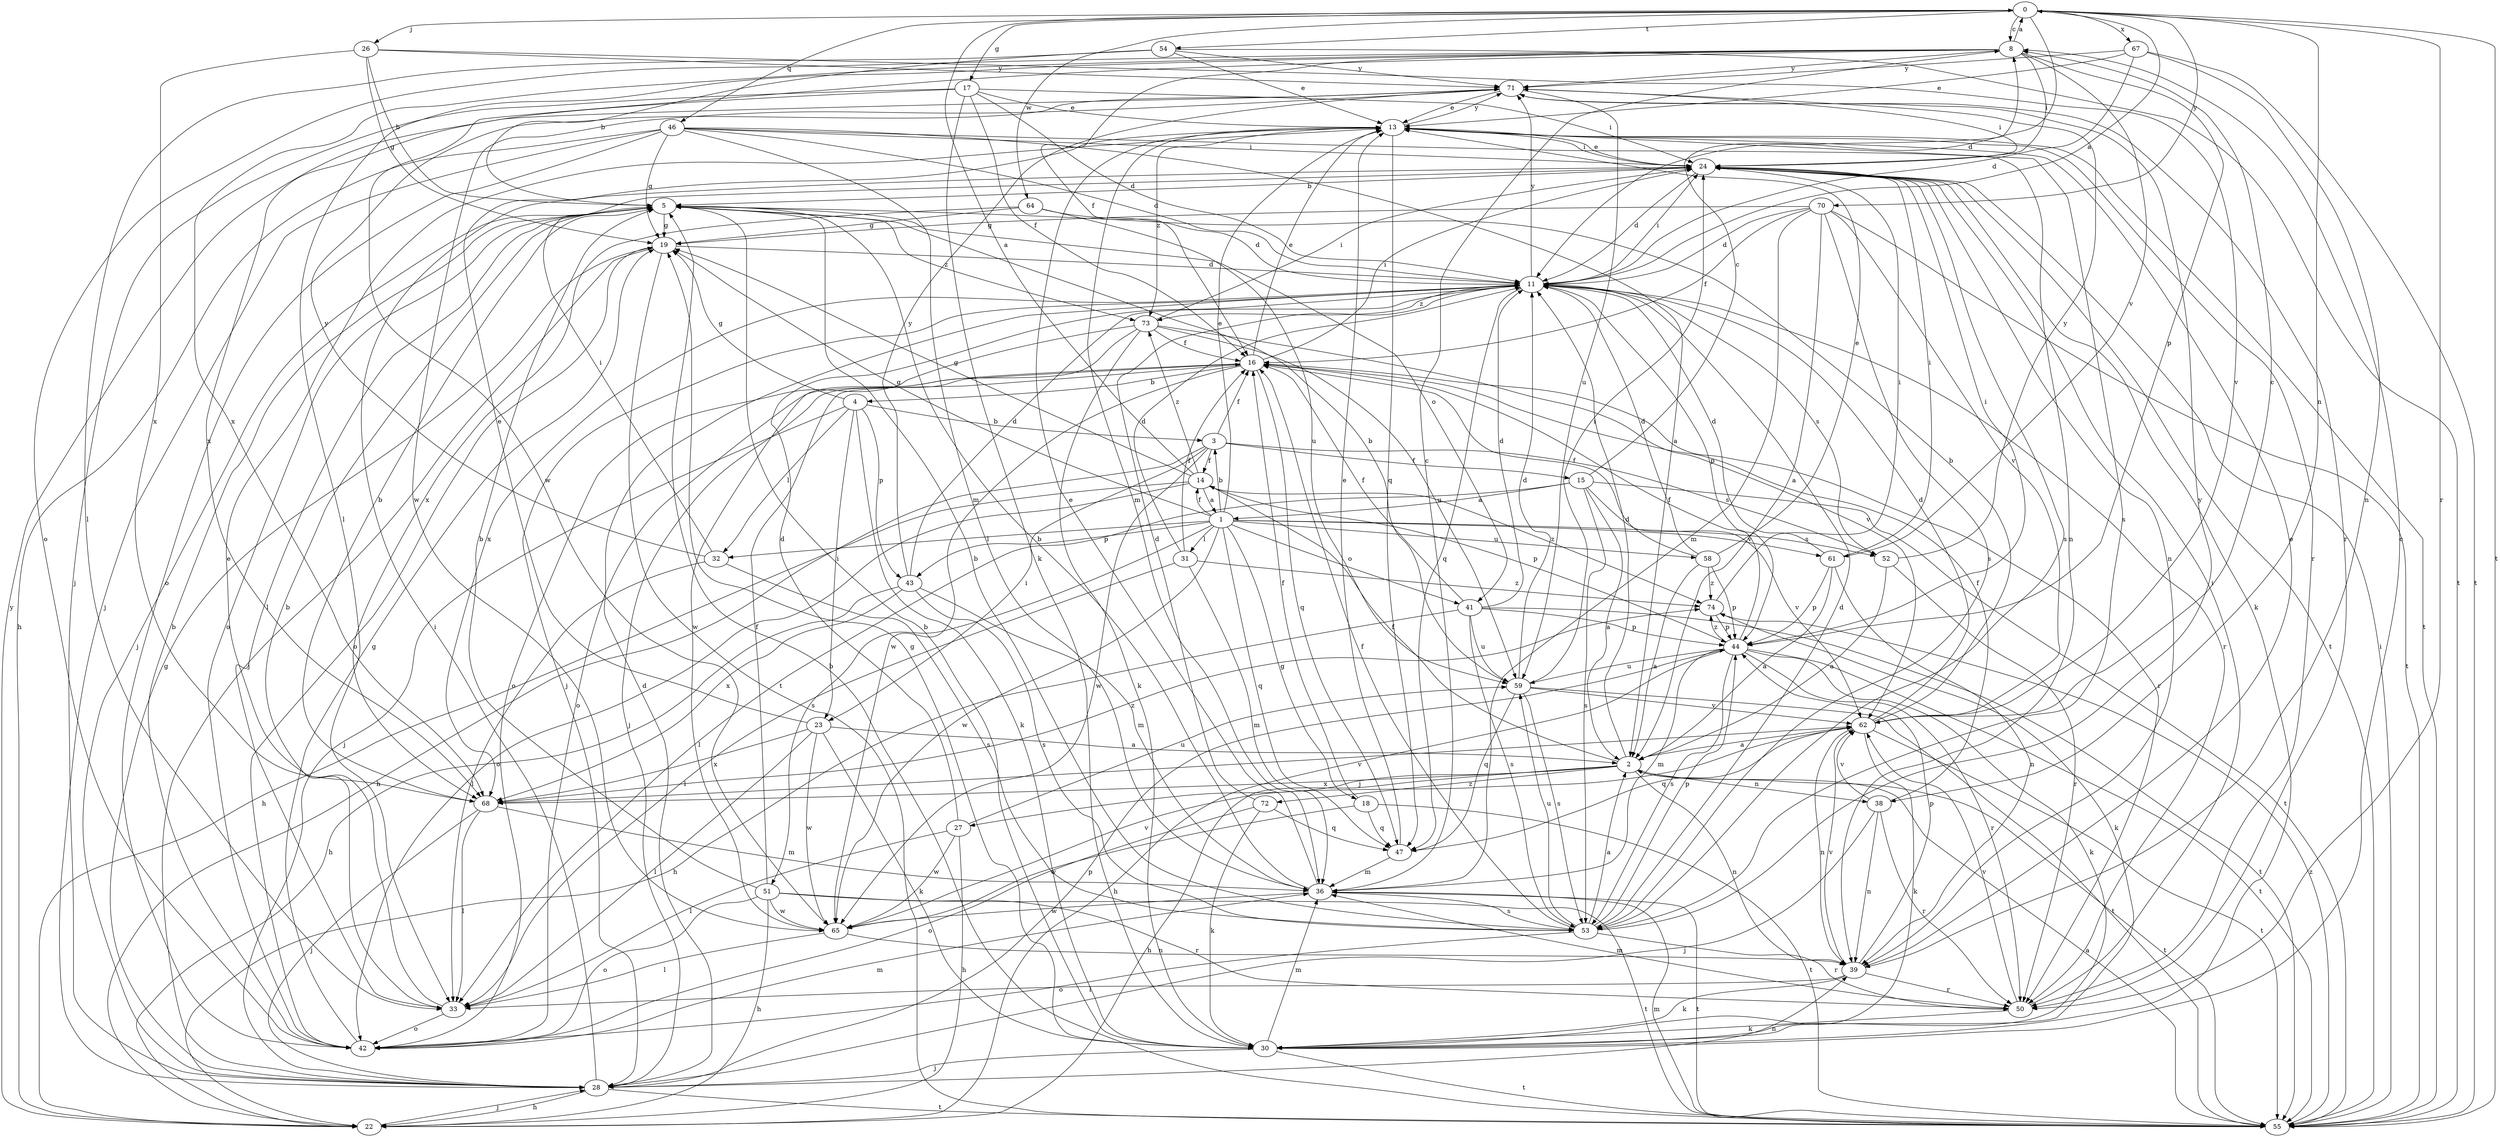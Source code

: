 strict digraph  {
0;
1;
2;
3;
4;
5;
8;
11;
13;
14;
15;
16;
17;
18;
19;
22;
23;
24;
26;
27;
28;
30;
31;
32;
33;
36;
38;
39;
41;
42;
43;
44;
46;
47;
50;
51;
52;
53;
54;
55;
58;
59;
61;
62;
64;
65;
67;
68;
70;
71;
72;
73;
74;
0 -> 8  [label=c];
0 -> 11  [label=d];
0 -> 17  [label=g];
0 -> 26  [label=j];
0 -> 38  [label=n];
0 -> 46  [label=q];
0 -> 50  [label=r];
0 -> 54  [label=t];
0 -> 55  [label=t];
0 -> 64  [label=w];
0 -> 67  [label=x];
0 -> 70  [label=y];
1 -> 3  [label=b];
1 -> 13  [label=e];
1 -> 14  [label=f];
1 -> 18  [label=g];
1 -> 19  [label=g];
1 -> 31  [label=l];
1 -> 32  [label=l];
1 -> 41  [label=o];
1 -> 43  [label=p];
1 -> 47  [label=q];
1 -> 51  [label=s];
1 -> 52  [label=s];
1 -> 58  [label=u];
1 -> 61  [label=v];
1 -> 65  [label=w];
2 -> 11  [label=d];
2 -> 14  [label=f];
2 -> 22  [label=h];
2 -> 27  [label=j];
2 -> 38  [label=n];
2 -> 39  [label=n];
2 -> 55  [label=t];
2 -> 68  [label=x];
2 -> 72  [label=z];
3 -> 14  [label=f];
3 -> 15  [label=f];
3 -> 16  [label=f];
3 -> 22  [label=h];
3 -> 23  [label=i];
3 -> 52  [label=s];
3 -> 65  [label=w];
4 -> 3  [label=b];
4 -> 19  [label=g];
4 -> 23  [label=i];
4 -> 28  [label=j];
4 -> 30  [label=k];
4 -> 32  [label=l];
4 -> 43  [label=p];
5 -> 19  [label=g];
5 -> 28  [label=j];
5 -> 33  [label=l];
5 -> 41  [label=o];
5 -> 42  [label=o];
5 -> 73  [label=z];
8 -> 0  [label=a];
8 -> 16  [label=f];
8 -> 24  [label=i];
8 -> 33  [label=l];
8 -> 42  [label=o];
8 -> 44  [label=p];
8 -> 61  [label=v];
8 -> 65  [label=w];
8 -> 68  [label=x];
8 -> 71  [label=y];
11 -> 0  [label=a];
11 -> 24  [label=i];
11 -> 28  [label=j];
11 -> 44  [label=p];
11 -> 47  [label=q];
11 -> 50  [label=r];
11 -> 52  [label=s];
11 -> 68  [label=x];
11 -> 71  [label=y];
11 -> 73  [label=z];
13 -> 24  [label=i];
13 -> 36  [label=m];
13 -> 47  [label=q];
13 -> 50  [label=r];
13 -> 53  [label=s];
13 -> 55  [label=t];
13 -> 71  [label=y];
13 -> 73  [label=z];
14 -> 0  [label=a];
14 -> 1  [label=a];
14 -> 19  [label=g];
14 -> 22  [label=h];
14 -> 42  [label=o];
14 -> 44  [label=p];
14 -> 73  [label=z];
14 -> 74  [label=z];
15 -> 1  [label=a];
15 -> 2  [label=a];
15 -> 8  [label=c];
15 -> 33  [label=l];
15 -> 53  [label=s];
15 -> 55  [label=t];
15 -> 62  [label=v];
16 -> 4  [label=b];
16 -> 13  [label=e];
16 -> 24  [label=i];
16 -> 28  [label=j];
16 -> 42  [label=o];
16 -> 47  [label=q];
16 -> 50  [label=r];
16 -> 65  [label=w];
17 -> 11  [label=d];
17 -> 13  [label=e];
17 -> 16  [label=f];
17 -> 24  [label=i];
17 -> 28  [label=j];
17 -> 30  [label=k];
17 -> 68  [label=x];
18 -> 16  [label=f];
18 -> 47  [label=q];
18 -> 55  [label=t];
18 -> 65  [label=w];
19 -> 11  [label=d];
19 -> 28  [label=j];
19 -> 42  [label=o];
19 -> 55  [label=t];
22 -> 28  [label=j];
22 -> 71  [label=y];
23 -> 2  [label=a];
23 -> 13  [label=e];
23 -> 30  [label=k];
23 -> 33  [label=l];
23 -> 65  [label=w];
23 -> 68  [label=x];
24 -> 5  [label=b];
24 -> 11  [label=d];
24 -> 13  [label=e];
24 -> 30  [label=k];
24 -> 39  [label=n];
24 -> 53  [label=s];
24 -> 55  [label=t];
26 -> 5  [label=b];
26 -> 19  [label=g];
26 -> 62  [label=v];
26 -> 68  [label=x];
26 -> 71  [label=y];
27 -> 11  [label=d];
27 -> 22  [label=h];
27 -> 33  [label=l];
27 -> 59  [label=u];
27 -> 65  [label=w];
28 -> 11  [label=d];
28 -> 19  [label=g];
28 -> 22  [label=h];
28 -> 24  [label=i];
28 -> 39  [label=n];
28 -> 44  [label=p];
28 -> 55  [label=t];
30 -> 5  [label=b];
30 -> 8  [label=c];
30 -> 19  [label=g];
30 -> 28  [label=j];
30 -> 36  [label=m];
30 -> 55  [label=t];
31 -> 11  [label=d];
31 -> 16  [label=f];
31 -> 33  [label=l];
31 -> 36  [label=m];
31 -> 74  [label=z];
32 -> 24  [label=i];
32 -> 33  [label=l];
32 -> 53  [label=s];
32 -> 71  [label=y];
33 -> 5  [label=b];
33 -> 13  [label=e];
33 -> 42  [label=o];
36 -> 5  [label=b];
36 -> 8  [label=c];
36 -> 13  [label=e];
36 -> 53  [label=s];
36 -> 55  [label=t];
36 -> 65  [label=w];
38 -> 16  [label=f];
38 -> 28  [label=j];
38 -> 39  [label=n];
38 -> 50  [label=r];
38 -> 62  [label=v];
39 -> 13  [label=e];
39 -> 30  [label=k];
39 -> 33  [label=l];
39 -> 44  [label=p];
39 -> 50  [label=r];
39 -> 62  [label=v];
41 -> 11  [label=d];
41 -> 16  [label=f];
41 -> 22  [label=h];
41 -> 44  [label=p];
41 -> 53  [label=s];
41 -> 55  [label=t];
41 -> 59  [label=u];
42 -> 5  [label=b];
42 -> 19  [label=g];
42 -> 36  [label=m];
43 -> 11  [label=d];
43 -> 22  [label=h];
43 -> 36  [label=m];
43 -> 53  [label=s];
43 -> 68  [label=x];
43 -> 71  [label=y];
44 -> 16  [label=f];
44 -> 22  [label=h];
44 -> 24  [label=i];
44 -> 30  [label=k];
44 -> 36  [label=m];
44 -> 50  [label=r];
44 -> 53  [label=s];
44 -> 55  [label=t];
44 -> 59  [label=u];
44 -> 74  [label=z];
46 -> 2  [label=a];
46 -> 11  [label=d];
46 -> 19  [label=g];
46 -> 22  [label=h];
46 -> 24  [label=i];
46 -> 28  [label=j];
46 -> 36  [label=m];
46 -> 39  [label=n];
46 -> 42  [label=o];
47 -> 13  [label=e];
47 -> 36  [label=m];
50 -> 24  [label=i];
50 -> 30  [label=k];
50 -> 36  [label=m];
50 -> 62  [label=v];
51 -> 5  [label=b];
51 -> 16  [label=f];
51 -> 22  [label=h];
51 -> 42  [label=o];
51 -> 50  [label=r];
51 -> 55  [label=t];
51 -> 65  [label=w];
52 -> 2  [label=a];
52 -> 50  [label=r];
52 -> 71  [label=y];
53 -> 2  [label=a];
53 -> 5  [label=b];
53 -> 11  [label=d];
53 -> 16  [label=f];
53 -> 42  [label=o];
53 -> 44  [label=p];
53 -> 50  [label=r];
53 -> 59  [label=u];
53 -> 71  [label=y];
54 -> 5  [label=b];
54 -> 13  [label=e];
54 -> 33  [label=l];
54 -> 55  [label=t];
54 -> 71  [label=y];
55 -> 2  [label=a];
55 -> 5  [label=b];
55 -> 24  [label=i];
55 -> 36  [label=m];
55 -> 74  [label=z];
58 -> 2  [label=a];
58 -> 11  [label=d];
58 -> 13  [label=e];
58 -> 16  [label=f];
58 -> 44  [label=p];
58 -> 74  [label=z];
59 -> 5  [label=b];
59 -> 11  [label=d];
59 -> 24  [label=i];
59 -> 47  [label=q];
59 -> 53  [label=s];
59 -> 55  [label=t];
59 -> 62  [label=v];
61 -> 2  [label=a];
61 -> 11  [label=d];
61 -> 24  [label=i];
61 -> 39  [label=n];
61 -> 44  [label=p];
62 -> 2  [label=a];
62 -> 5  [label=b];
62 -> 8  [label=c];
62 -> 11  [label=d];
62 -> 30  [label=k];
62 -> 39  [label=n];
62 -> 47  [label=q];
62 -> 55  [label=t];
64 -> 11  [label=d];
64 -> 19  [label=g];
64 -> 59  [label=u];
64 -> 68  [label=x];
65 -> 33  [label=l];
65 -> 39  [label=n];
65 -> 62  [label=v];
67 -> 11  [label=d];
67 -> 13  [label=e];
67 -> 39  [label=n];
67 -> 55  [label=t];
67 -> 71  [label=y];
68 -> 5  [label=b];
68 -> 28  [label=j];
68 -> 33  [label=l];
68 -> 36  [label=m];
68 -> 62  [label=v];
68 -> 74  [label=z];
70 -> 2  [label=a];
70 -> 11  [label=d];
70 -> 16  [label=f];
70 -> 19  [label=g];
70 -> 36  [label=m];
70 -> 53  [label=s];
70 -> 55  [label=t];
70 -> 62  [label=v];
71 -> 13  [label=e];
71 -> 24  [label=i];
71 -> 50  [label=r];
71 -> 59  [label=u];
71 -> 65  [label=w];
72 -> 11  [label=d];
72 -> 30  [label=k];
72 -> 42  [label=o];
72 -> 47  [label=q];
73 -> 16  [label=f];
73 -> 24  [label=i];
73 -> 30  [label=k];
73 -> 42  [label=o];
73 -> 59  [label=u];
73 -> 62  [label=v];
73 -> 65  [label=w];
74 -> 24  [label=i];
74 -> 30  [label=k];
74 -> 44  [label=p];
}
